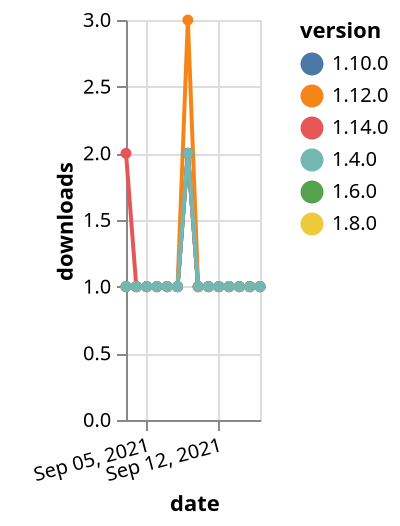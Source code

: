 {"$schema": "https://vega.github.io/schema/vega-lite/v5.json", "description": "A simple bar chart with embedded data.", "data": {"values": [{"date": "2021-09-03", "total": 173, "delta": 1, "version": "1.6.0"}, {"date": "2021-09-04", "total": 174, "delta": 1, "version": "1.6.0"}, {"date": "2021-09-05", "total": 175, "delta": 1, "version": "1.6.0"}, {"date": "2021-09-06", "total": 176, "delta": 1, "version": "1.6.0"}, {"date": "2021-09-07", "total": 177, "delta": 1, "version": "1.6.0"}, {"date": "2021-09-08", "total": 178, "delta": 1, "version": "1.6.0"}, {"date": "2021-09-09", "total": 180, "delta": 2, "version": "1.6.0"}, {"date": "2021-09-10", "total": 181, "delta": 1, "version": "1.6.0"}, {"date": "2021-09-11", "total": 182, "delta": 1, "version": "1.6.0"}, {"date": "2021-09-12", "total": 183, "delta": 1, "version": "1.6.0"}, {"date": "2021-09-13", "total": 184, "delta": 1, "version": "1.6.0"}, {"date": "2021-09-14", "total": 185, "delta": 1, "version": "1.6.0"}, {"date": "2021-09-15", "total": 186, "delta": 1, "version": "1.6.0"}, {"date": "2021-09-16", "total": 187, "delta": 1, "version": "1.6.0"}, {"date": "2021-09-03", "total": 166, "delta": 1, "version": "1.8.0"}, {"date": "2021-09-04", "total": 167, "delta": 1, "version": "1.8.0"}, {"date": "2021-09-05", "total": 168, "delta": 1, "version": "1.8.0"}, {"date": "2021-09-06", "total": 169, "delta": 1, "version": "1.8.0"}, {"date": "2021-09-07", "total": 170, "delta": 1, "version": "1.8.0"}, {"date": "2021-09-08", "total": 171, "delta": 1, "version": "1.8.0"}, {"date": "2021-09-09", "total": 173, "delta": 2, "version": "1.8.0"}, {"date": "2021-09-10", "total": 174, "delta": 1, "version": "1.8.0"}, {"date": "2021-09-11", "total": 175, "delta": 1, "version": "1.8.0"}, {"date": "2021-09-12", "total": 176, "delta": 1, "version": "1.8.0"}, {"date": "2021-09-13", "total": 177, "delta": 1, "version": "1.8.0"}, {"date": "2021-09-14", "total": 178, "delta": 1, "version": "1.8.0"}, {"date": "2021-09-15", "total": 179, "delta": 1, "version": "1.8.0"}, {"date": "2021-09-16", "total": 180, "delta": 1, "version": "1.8.0"}, {"date": "2021-09-03", "total": 149, "delta": 1, "version": "1.10.0"}, {"date": "2021-09-04", "total": 150, "delta": 1, "version": "1.10.0"}, {"date": "2021-09-05", "total": 151, "delta": 1, "version": "1.10.0"}, {"date": "2021-09-06", "total": 152, "delta": 1, "version": "1.10.0"}, {"date": "2021-09-07", "total": 153, "delta": 1, "version": "1.10.0"}, {"date": "2021-09-08", "total": 154, "delta": 1, "version": "1.10.0"}, {"date": "2021-09-09", "total": 156, "delta": 2, "version": "1.10.0"}, {"date": "2021-09-10", "total": 157, "delta": 1, "version": "1.10.0"}, {"date": "2021-09-11", "total": 158, "delta": 1, "version": "1.10.0"}, {"date": "2021-09-12", "total": 159, "delta": 1, "version": "1.10.0"}, {"date": "2021-09-13", "total": 160, "delta": 1, "version": "1.10.0"}, {"date": "2021-09-14", "total": 161, "delta": 1, "version": "1.10.0"}, {"date": "2021-09-15", "total": 162, "delta": 1, "version": "1.10.0"}, {"date": "2021-09-16", "total": 163, "delta": 1, "version": "1.10.0"}, {"date": "2021-09-03", "total": 118, "delta": 2, "version": "1.14.0"}, {"date": "2021-09-04", "total": 119, "delta": 1, "version": "1.14.0"}, {"date": "2021-09-05", "total": 120, "delta": 1, "version": "1.14.0"}, {"date": "2021-09-06", "total": 121, "delta": 1, "version": "1.14.0"}, {"date": "2021-09-07", "total": 122, "delta": 1, "version": "1.14.0"}, {"date": "2021-09-08", "total": 123, "delta": 1, "version": "1.14.0"}, {"date": "2021-09-09", "total": 125, "delta": 2, "version": "1.14.0"}, {"date": "2021-09-10", "total": 126, "delta": 1, "version": "1.14.0"}, {"date": "2021-09-11", "total": 127, "delta": 1, "version": "1.14.0"}, {"date": "2021-09-12", "total": 128, "delta": 1, "version": "1.14.0"}, {"date": "2021-09-13", "total": 129, "delta": 1, "version": "1.14.0"}, {"date": "2021-09-14", "total": 130, "delta": 1, "version": "1.14.0"}, {"date": "2021-09-15", "total": 131, "delta": 1, "version": "1.14.0"}, {"date": "2021-09-16", "total": 132, "delta": 1, "version": "1.14.0"}, {"date": "2021-09-03", "total": 160, "delta": 1, "version": "1.12.0"}, {"date": "2021-09-04", "total": 161, "delta": 1, "version": "1.12.0"}, {"date": "2021-09-05", "total": 162, "delta": 1, "version": "1.12.0"}, {"date": "2021-09-06", "total": 163, "delta": 1, "version": "1.12.0"}, {"date": "2021-09-07", "total": 164, "delta": 1, "version": "1.12.0"}, {"date": "2021-09-08", "total": 165, "delta": 1, "version": "1.12.0"}, {"date": "2021-09-09", "total": 168, "delta": 3, "version": "1.12.0"}, {"date": "2021-09-10", "total": 169, "delta": 1, "version": "1.12.0"}, {"date": "2021-09-11", "total": 170, "delta": 1, "version": "1.12.0"}, {"date": "2021-09-12", "total": 171, "delta": 1, "version": "1.12.0"}, {"date": "2021-09-13", "total": 172, "delta": 1, "version": "1.12.0"}, {"date": "2021-09-14", "total": 173, "delta": 1, "version": "1.12.0"}, {"date": "2021-09-15", "total": 174, "delta": 1, "version": "1.12.0"}, {"date": "2021-09-16", "total": 175, "delta": 1, "version": "1.12.0"}, {"date": "2021-09-03", "total": 203, "delta": 1, "version": "1.4.0"}, {"date": "2021-09-04", "total": 204, "delta": 1, "version": "1.4.0"}, {"date": "2021-09-05", "total": 205, "delta": 1, "version": "1.4.0"}, {"date": "2021-09-06", "total": 206, "delta": 1, "version": "1.4.0"}, {"date": "2021-09-07", "total": 207, "delta": 1, "version": "1.4.0"}, {"date": "2021-09-08", "total": 208, "delta": 1, "version": "1.4.0"}, {"date": "2021-09-09", "total": 210, "delta": 2, "version": "1.4.0"}, {"date": "2021-09-10", "total": 211, "delta": 1, "version": "1.4.0"}, {"date": "2021-09-11", "total": 212, "delta": 1, "version": "1.4.0"}, {"date": "2021-09-12", "total": 213, "delta": 1, "version": "1.4.0"}, {"date": "2021-09-13", "total": 214, "delta": 1, "version": "1.4.0"}, {"date": "2021-09-14", "total": 215, "delta": 1, "version": "1.4.0"}, {"date": "2021-09-15", "total": 216, "delta": 1, "version": "1.4.0"}, {"date": "2021-09-16", "total": 217, "delta": 1, "version": "1.4.0"}]}, "width": "container", "mark": {"type": "line", "point": {"filled": true}}, "encoding": {"x": {"field": "date", "type": "temporal", "timeUnit": "yearmonthdate", "title": "date", "axis": {"labelAngle": -15}}, "y": {"field": "delta", "type": "quantitative", "title": "downloads"}, "color": {"field": "version", "type": "nominal"}, "tooltip": {"field": "delta"}}}